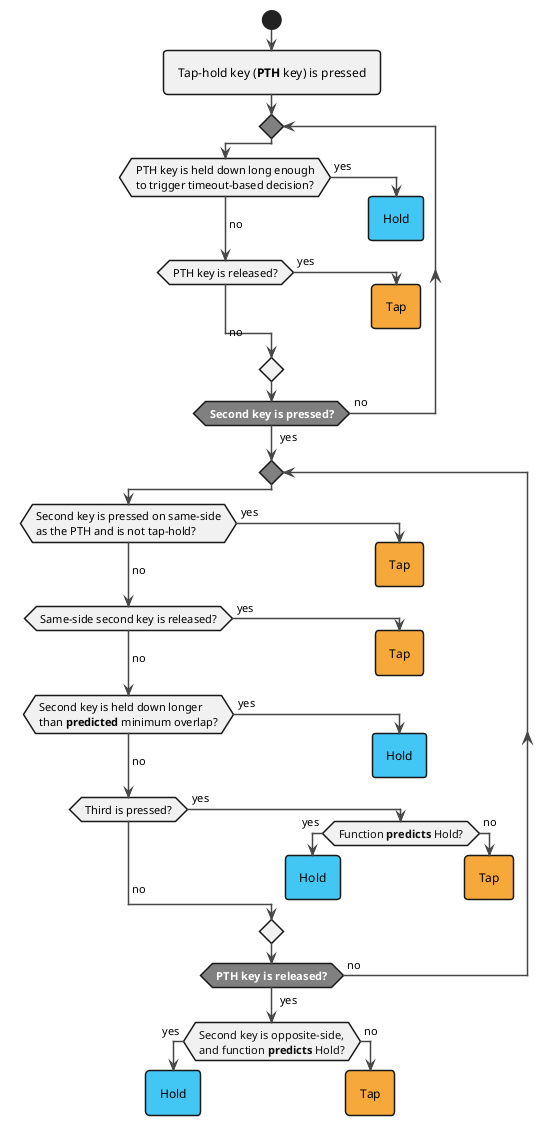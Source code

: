 @startuml
!pragma useVerticalIf on
!theme toy

skinparam defaultFontName JetBrains Mono NL
skinparam Padding 4
skinparam ActivityBorderThickness 1.5
<style>
document {
   BackgroundColor transparent
}
</style>

'default handling PTH

!procedure setStyleForDefault()
<style>
activityDiagram {
  BackgroundColor #f1f1f1
  diamond {
    BackgroundColor #f1f1f1
    FontColor #0d0d0d
    FontStyle normal
}
</style>
!endprocedure
!procedure setStyleForMain()
<style>
activityDiagram {
  BackgroundColor #gray

  diamond {
    BackgroundColor #gray
    FontColor #white
    FontStyle bold
}
</style>
!endprocedure

start
:Tap-hold key (**PTH** key) is pressed;
setStyleForMain()
repeat
    setStyleForDefault()
    if (PTH key is held down long enough
to trigger timeout-based decision?) then (yes)
        #42c6f4:Hold;
        kill
    (no      ) elseif (PTH key is released?) then (yes)
        #f7a83a:Tap;
        kill
    else (no)
    endif
repeat while (Second key is pressed?) is (no) not (yes)
setStyleForMain()
repeat
    setStyleForDefault()
    if (Second key is pressed on same-side
as the PTH and is not tap-hold?) then (yes)
        #f7a83a:Tap;
        kill
    (no      ) elseif (Same-side second key is released?) then (yes)
        #f7a83a:Tap;
        kill
    (no      ) elseif (Second key is held down longer
than **predicted** minimum overlap?) then (yes)
        #42c6f4:Hold;
        kill
    (no      ) elseif (Third is pressed?) then (yes)
        if (Function **predicts** Hold?) then (yes)
            #42c6f4:Hold;
            kill
        else (no)
            #f7a83a:Tap;
            kill
        endif
    else (no)
    endif
repeat while (PTH key is released?) is (no) not (yes)
if (Second key is opposite-side,
and function **predicts** Hold?) then (yes)
    #42c6f4:Hold;
    kill
else (no)
    #f7a83a:Tap;
    kill
endif
@enduml
